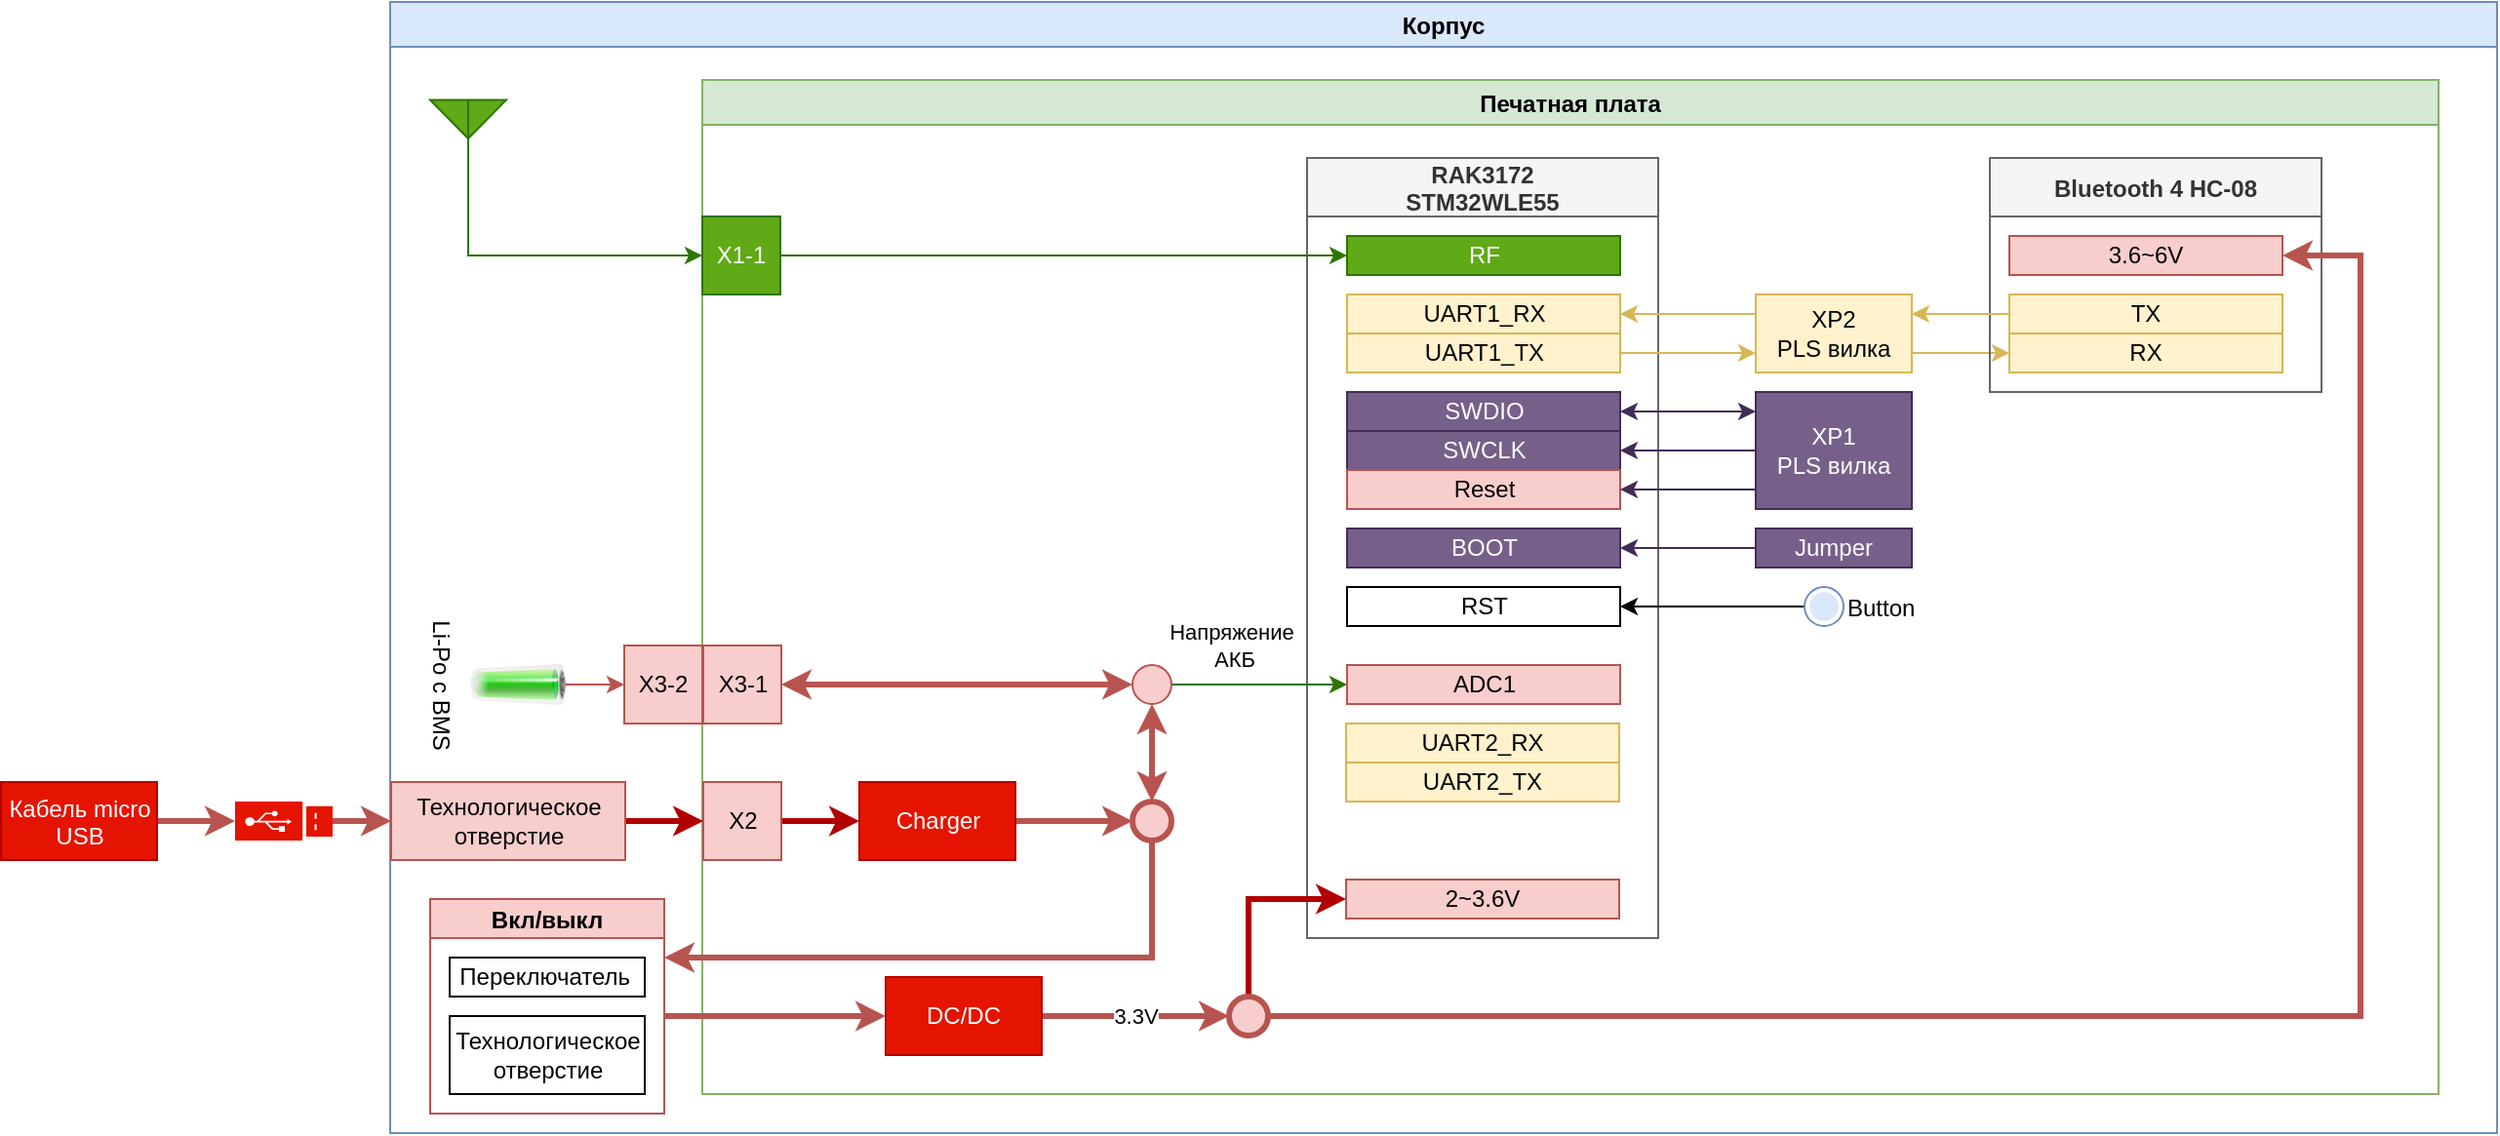 <mxfile version="19.0.3" type="device"><diagram id="ST4qBeDt-Ng5QBbWRWCd" name="v1"><mxGraphModel dx="2489" dy="865" grid="1" gridSize="10" guides="1" tooltips="1" connect="1" arrows="1" fold="1" page="1" pageScale="1" pageWidth="827" pageHeight="1169" math="0" shadow="0"><root><mxCell id="0"/><mxCell id="1" parent="0"/><mxCell id="yms7oquU-CmWAtz2EIlb-2" value="Корпус" style="swimlane;fillColor=#dae8fc;strokeColor=#6c8ebf;strokeWidth=1;" parent="1" vertex="1"><mxGeometry x="80" y="40" width="1080" height="580" as="geometry"/></mxCell><mxCell id="yms7oquU-CmWAtz2EIlb-3" value="Печатная плата" style="swimlane;fillColor=#d5e8d4;strokeColor=#82b366;strokeWidth=1;" parent="yms7oquU-CmWAtz2EIlb-2" vertex="1"><mxGeometry x="160" y="40" width="890" height="520" as="geometry"/></mxCell><mxCell id="yms7oquU-CmWAtz2EIlb-10" value="RAK3172&#10;STM32WLE55" style="swimlane;strokeWidth=1;fillColor=#f5f5f5;strokeColor=#666666;startSize=30;fontColor=#333333;" parent="yms7oquU-CmWAtz2EIlb-3" vertex="1"><mxGeometry x="310" y="40" width="180" height="400" as="geometry"/></mxCell><mxCell id="yms7oquU-CmWAtz2EIlb-11" value="RF" style="rounded=0;whiteSpace=wrap;html=1;strokeWidth=1;fillColor=#60a917;fontColor=#ffffff;strokeColor=#2D7600;" parent="yms7oquU-CmWAtz2EIlb-10" vertex="1"><mxGeometry x="20.5" y="40" width="140" height="20" as="geometry"/></mxCell><mxCell id="yms7oquU-CmWAtz2EIlb-12" value="UART1_RX" style="rounded=0;whiteSpace=wrap;html=1;strokeWidth=1;fillColor=#fff2cc;strokeColor=#d6b656;" parent="yms7oquU-CmWAtz2EIlb-10" vertex="1"><mxGeometry x="20.5" y="70" width="140" height="20" as="geometry"/></mxCell><mxCell id="yms7oquU-CmWAtz2EIlb-13" value="SWCLK" style="rounded=0;whiteSpace=wrap;html=1;strokeWidth=1;fillColor=#76608a;fontColor=#ffffff;strokeColor=#432D57;" parent="yms7oquU-CmWAtz2EIlb-10" vertex="1"><mxGeometry x="20.5" y="140" width="140" height="20" as="geometry"/></mxCell><mxCell id="yms7oquU-CmWAtz2EIlb-14" value="RST" style="rounded=0;whiteSpace=wrap;html=1;strokeWidth=1;" parent="yms7oquU-CmWAtz2EIlb-10" vertex="1"><mxGeometry x="20.5" y="220" width="140" height="20" as="geometry"/></mxCell><mxCell id="yms7oquU-CmWAtz2EIlb-15" value="SWDIO" style="rounded=0;whiteSpace=wrap;html=1;strokeWidth=1;fillColor=#76608a;fontColor=#ffffff;strokeColor=#432D57;" parent="yms7oquU-CmWAtz2EIlb-10" vertex="1"><mxGeometry x="20.5" y="120" width="140" height="20" as="geometry"/></mxCell><mxCell id="yms7oquU-CmWAtz2EIlb-16" value="UART1_TX" style="rounded=0;whiteSpace=wrap;html=1;strokeWidth=1;fillColor=#fff2cc;strokeColor=#d6b656;" parent="yms7oquU-CmWAtz2EIlb-10" vertex="1"><mxGeometry x="20.5" y="90" width="140" height="20" as="geometry"/></mxCell><mxCell id="yms7oquU-CmWAtz2EIlb-17" value="BOOT" style="rounded=0;whiteSpace=wrap;html=1;strokeWidth=1;fillColor=#76608a;fontColor=#ffffff;strokeColor=#432D57;" parent="yms7oquU-CmWAtz2EIlb-10" vertex="1"><mxGeometry x="20.5" y="190" width="140" height="20" as="geometry"/></mxCell><mxCell id="yms7oquU-CmWAtz2EIlb-31" value="2~3.6V" style="rounded=0;whiteSpace=wrap;html=1;strokeWidth=1;fillColor=#f8cecc;strokeColor=#b85450;" parent="yms7oquU-CmWAtz2EIlb-10" vertex="1"><mxGeometry x="20" y="370" width="140" height="20" as="geometry"/></mxCell><mxCell id="KwHlJp1uGBDTBxfPGgGJ-23" value="ADC1" style="rounded=0;whiteSpace=wrap;html=1;strokeWidth=1;fillColor=#f8cecc;strokeColor=#b85450;" parent="yms7oquU-CmWAtz2EIlb-10" vertex="1"><mxGeometry x="20.5" y="260" width="140" height="20" as="geometry"/></mxCell><mxCell id="LstehGoUnm55V5Oqfuhw-1" value="UART2_RX" style="rounded=0;whiteSpace=wrap;html=1;strokeWidth=1;fillColor=#fff2cc;strokeColor=#d6b656;" parent="yms7oquU-CmWAtz2EIlb-10" vertex="1"><mxGeometry x="20" y="290" width="140" height="20" as="geometry"/></mxCell><mxCell id="LstehGoUnm55V5Oqfuhw-2" value="UART2_TX" style="rounded=0;whiteSpace=wrap;html=1;strokeWidth=1;fillColor=#fff2cc;strokeColor=#d6b656;" parent="yms7oquU-CmWAtz2EIlb-10" vertex="1"><mxGeometry x="20" y="310" width="140" height="20" as="geometry"/></mxCell><mxCell id="LstehGoUnm55V5Oqfuhw-3" value="Reset" style="rounded=0;whiteSpace=wrap;html=1;strokeWidth=1;fillColor=#f8cecc;strokeColor=#b85450;" parent="yms7oquU-CmWAtz2EIlb-10" vertex="1"><mxGeometry x="20.5" y="160" width="140" height="20" as="geometry"/></mxCell><mxCell id="yms7oquU-CmWAtz2EIlb-20" style="edgeStyle=orthogonalEdgeStyle;rounded=0;orthogonalLoop=1;jettySize=auto;html=1;exitX=0;exitY=0.25;exitDx=0;exitDy=0;entryX=1;entryY=0.5;entryDx=0;entryDy=0;strokeWidth=1;fillColor=#fff2cc;strokeColor=#d6b656;" parent="yms7oquU-CmWAtz2EIlb-3" source="yms7oquU-CmWAtz2EIlb-19" target="yms7oquU-CmWAtz2EIlb-12" edge="1"><mxGeometry relative="1" as="geometry"/></mxCell><mxCell id="bIJkKrTXg9VMcte2lLGX-52" style="edgeStyle=orthogonalEdgeStyle;rounded=0;orthogonalLoop=1;jettySize=auto;html=1;exitX=1;exitY=0.75;exitDx=0;exitDy=0;entryX=0;entryY=0.5;entryDx=0;entryDy=0;strokeWidth=1;fillColor=#fff2cc;strokeColor=#d6b656;" parent="yms7oquU-CmWAtz2EIlb-3" source="yms7oquU-CmWAtz2EIlb-19" target="bIJkKrTXg9VMcte2lLGX-14" edge="1"><mxGeometry relative="1" as="geometry"/></mxCell><mxCell id="yms7oquU-CmWAtz2EIlb-19" value="XP2&lt;br&gt;PLS вилка" style="rounded=0;whiteSpace=wrap;html=1;strokeWidth=1;fillColor=#fff2cc;strokeColor=#d6b656;" parent="yms7oquU-CmWAtz2EIlb-3" vertex="1"><mxGeometry x="540" y="110" width="80" height="40" as="geometry"/></mxCell><mxCell id="yms7oquU-CmWAtz2EIlb-21" style="edgeStyle=orthogonalEdgeStyle;rounded=0;orthogonalLoop=1;jettySize=auto;html=1;exitX=1;exitY=0.5;exitDx=0;exitDy=0;entryX=0;entryY=0.75;entryDx=0;entryDy=0;strokeWidth=1;fillColor=#fff2cc;strokeColor=#d6b656;" parent="yms7oquU-CmWAtz2EIlb-3" source="yms7oquU-CmWAtz2EIlb-16" target="yms7oquU-CmWAtz2EIlb-19" edge="1"><mxGeometry relative="1" as="geometry"/></mxCell><mxCell id="yms7oquU-CmWAtz2EIlb-24" style="edgeStyle=orthogonalEdgeStyle;rounded=0;orthogonalLoop=1;jettySize=auto;html=1;entryX=1;entryY=0.5;entryDx=0;entryDy=0;startArrow=none;startFill=0;strokeWidth=1;fillColor=#76608a;strokeColor=#432D57;" parent="yms7oquU-CmWAtz2EIlb-3" source="yms7oquU-CmWAtz2EIlb-22" target="yms7oquU-CmWAtz2EIlb-13" edge="1"><mxGeometry relative="1" as="geometry"/></mxCell><mxCell id="LstehGoUnm55V5Oqfuhw-4" style="edgeStyle=orthogonalEdgeStyle;rounded=0;orthogonalLoop=1;jettySize=auto;html=1;fillColor=#76608a;strokeColor=#432D57;" parent="yms7oquU-CmWAtz2EIlb-3" source="yms7oquU-CmWAtz2EIlb-22" target="LstehGoUnm55V5Oqfuhw-3" edge="1"><mxGeometry relative="1" as="geometry"><Array as="points"><mxPoint x="510" y="210"/><mxPoint x="510" y="210"/></Array></mxGeometry></mxCell><mxCell id="yms7oquU-CmWAtz2EIlb-22" value="XP1&lt;br&gt;PLS вилка" style="rounded=0;whiteSpace=wrap;html=1;strokeWidth=1;fillColor=#76608a;strokeColor=#432D57;fontColor=#ffffff;" parent="yms7oquU-CmWAtz2EIlb-3" vertex="1"><mxGeometry x="540" y="160" width="80" height="60" as="geometry"/></mxCell><mxCell id="yms7oquU-CmWAtz2EIlb-23" style="edgeStyle=orthogonalEdgeStyle;rounded=0;orthogonalLoop=1;jettySize=auto;html=1;exitX=1;exitY=0.5;exitDx=0;exitDy=0;startArrow=classic;startFill=1;strokeWidth=1;fillColor=#76608a;strokeColor=#432D57;" parent="yms7oquU-CmWAtz2EIlb-3" source="yms7oquU-CmWAtz2EIlb-15" target="yms7oquU-CmWAtz2EIlb-22" edge="1"><mxGeometry relative="1" as="geometry"><Array as="points"><mxPoint x="510" y="170"/><mxPoint x="510" y="170"/></Array></mxGeometry></mxCell><mxCell id="bIJkKrTXg9VMcte2lLGX-56" value="" style="edgeStyle=orthogonalEdgeStyle;rounded=0;orthogonalLoop=1;jettySize=auto;html=1;exitX=1;exitY=0.5;exitDx=0;exitDy=0;entryX=0;entryY=0.5;entryDx=0;entryDy=0;strokeWidth=3;fillColor=#f8cecc;strokeColor=#b85450;" parent="yms7oquU-CmWAtz2EIlb-3" source="yms7oquU-CmWAtz2EIlb-29" target="bIJkKrTXg9VMcte2lLGX-55" edge="1"><mxGeometry relative="1" as="geometry"/></mxCell><mxCell id="yms7oquU-CmWAtz2EIlb-29" value="Charger" style="rounded=0;whiteSpace=wrap;html=1;fillColor=#e51400;fontColor=#ffffff;strokeColor=#B20000;strokeWidth=1;" parent="yms7oquU-CmWAtz2EIlb-3" vertex="1"><mxGeometry x="80.5" y="360" width="80" height="40" as="geometry"/></mxCell><mxCell id="yms7oquU-CmWAtz2EIlb-33" style="edgeStyle=orthogonalEdgeStyle;rounded=0;orthogonalLoop=1;jettySize=auto;html=1;startArrow=none;startFill=0;strokeWidth=1;" parent="yms7oquU-CmWAtz2EIlb-3" source="yms7oquU-CmWAtz2EIlb-32" target="yms7oquU-CmWAtz2EIlb-14" edge="1"><mxGeometry relative="1" as="geometry"/></mxCell><mxCell id="yms7oquU-CmWAtz2EIlb-32" value="Button" style="dashed=0;labelPosition=right;align=left;shape=mxgraph.gmdl.radiobutton;strokeColor=#6c8ebf;fillColor=#dae8fc;strokeWidth=1;aspect=fixed;sketch=0;labelBackgroundColor=#FFFFFF;" parent="yms7oquU-CmWAtz2EIlb-3" vertex="1"><mxGeometry x="565" y="260" width="20" height="20" as="geometry"/></mxCell><mxCell id="yms7oquU-CmWAtz2EIlb-35" style="edgeStyle=orthogonalEdgeStyle;rounded=0;orthogonalLoop=1;jettySize=auto;html=1;exitX=0;exitY=0.5;exitDx=0;exitDy=0;entryX=1;entryY=0.5;entryDx=0;entryDy=0;startArrow=none;startFill=0;strokeWidth=1;fillColor=#76608a;strokeColor=#432D57;" parent="yms7oquU-CmWAtz2EIlb-3" source="yms7oquU-CmWAtz2EIlb-34" target="yms7oquU-CmWAtz2EIlb-17" edge="1"><mxGeometry relative="1" as="geometry"/></mxCell><mxCell id="yms7oquU-CmWAtz2EIlb-34" value="Jumper" style="rounded=0;whiteSpace=wrap;html=1;strokeWidth=1;fillColor=#76608a;strokeColor=#432D57;fontColor=#ffffff;" parent="yms7oquU-CmWAtz2EIlb-3" vertex="1"><mxGeometry x="540" y="230" width="80" height="20" as="geometry"/></mxCell><mxCell id="KwHlJp1uGBDTBxfPGgGJ-8" style="edgeStyle=orthogonalEdgeStyle;rounded=0;orthogonalLoop=1;jettySize=auto;html=1;startArrow=none;startFill=0;strokeWidth=1;exitX=1;exitY=0.5;exitDx=0;exitDy=0;fillColor=#60a917;strokeColor=#2D7600;" parent="yms7oquU-CmWAtz2EIlb-3" source="bIJkKrTXg9VMcte2lLGX-10" target="yms7oquU-CmWAtz2EIlb-11" edge="1"><mxGeometry relative="1" as="geometry"><mxPoint x="60" y="130" as="sourcePoint"/><Array as="points"><mxPoint x="140" y="90"/><mxPoint x="140" y="90"/></Array></mxGeometry></mxCell><mxCell id="KwHlJp1uGBDTBxfPGgGJ-14" style="edgeStyle=orthogonalEdgeStyle;rounded=0;orthogonalLoop=1;jettySize=auto;html=1;exitX=1;exitY=0.5;exitDx=0;exitDy=0;entryX=0;entryY=0.5;entryDx=0;entryDy=0;startArrow=none;startFill=0;strokeWidth=3;fillColor=#e51400;strokeColor=#B20000;" parent="yms7oquU-CmWAtz2EIlb-3" source="bIJkKrTXg9VMcte2lLGX-9" target="yms7oquU-CmWAtz2EIlb-29" edge="1"><mxGeometry relative="1" as="geometry"><mxPoint x="60.5" y="380" as="sourcePoint"/></mxGeometry></mxCell><mxCell id="KwHlJp1uGBDTBxfPGgGJ-24" value="Напряжение&lt;br&gt;&amp;nbsp;АКБ" style="edgeStyle=orthogonalEdgeStyle;rounded=0;orthogonalLoop=1;jettySize=auto;html=1;entryX=0;entryY=0.5;entryDx=0;entryDy=0;startArrow=none;startFill=0;strokeWidth=1;fillColor=#60a917;strokeColor=#2D7600;exitX=1;exitY=0.5;exitDx=0;exitDy=0;" parent="yms7oquU-CmWAtz2EIlb-3" source="bIJkKrTXg9VMcte2lLGX-58" target="KwHlJp1uGBDTBxfPGgGJ-23" edge="1"><mxGeometry x="-0.333" y="20" relative="1" as="geometry"><mxPoint as="offset"/><mxPoint x="260.5" y="250" as="sourcePoint"/></mxGeometry></mxCell><mxCell id="bIJkKrTXg9VMcte2lLGX-9" value="X2" style="rounded=0;whiteSpace=wrap;html=1;strokeWidth=1;fillColor=#f8cecc;strokeColor=#b85450;" parent="yms7oquU-CmWAtz2EIlb-3" vertex="1"><mxGeometry x="0.5" y="360" width="40" height="40" as="geometry"/></mxCell><mxCell id="bIJkKrTXg9VMcte2lLGX-10" value="X1-1" style="rounded=0;whiteSpace=wrap;html=1;fillColor=#60a917;strokeColor=#2D7600;fontColor=#ffffff;strokeWidth=1;" parent="yms7oquU-CmWAtz2EIlb-3" vertex="1"><mxGeometry y="70" width="40" height="40" as="geometry"/></mxCell><mxCell id="bIJkKrTXg9VMcte2lLGX-13" value="X3-1" style="rounded=0;whiteSpace=wrap;html=1;strokeWidth=1;fillColor=#f8cecc;strokeColor=#b85450;" parent="yms7oquU-CmWAtz2EIlb-3" vertex="1"><mxGeometry x="0.5" y="290" width="40" height="40" as="geometry"/></mxCell><mxCell id="bIJkKrTXg9VMcte2lLGX-1" value="Bluetooth 4 HC-08" style="swimlane;strokeWidth=1;fillColor=#f5f5f5;strokeColor=#666666;startSize=30;fontColor=#333333;" parent="yms7oquU-CmWAtz2EIlb-3" vertex="1"><mxGeometry x="660" y="40" width="170" height="120" as="geometry"/></mxCell><mxCell id="bIJkKrTXg9VMcte2lLGX-14" value="RX" style="rounded=0;whiteSpace=wrap;html=1;strokeWidth=1;fillColor=#fff2cc;strokeColor=#d6b656;" parent="bIJkKrTXg9VMcte2lLGX-1" vertex="1"><mxGeometry x="10" y="90" width="140" height="20" as="geometry"/></mxCell><mxCell id="bIJkKrTXg9VMcte2lLGX-50" value="TX" style="rounded=0;whiteSpace=wrap;html=1;strokeWidth=1;fillColor=#fff2cc;strokeColor=#d6b656;" parent="bIJkKrTXg9VMcte2lLGX-1" vertex="1"><mxGeometry x="10" y="70" width="140" height="20" as="geometry"/></mxCell><mxCell id="bIJkKrTXg9VMcte2lLGX-53" value="3.6~6V" style="rounded=0;whiteSpace=wrap;html=1;strokeWidth=1;fillColor=#f8cecc;strokeColor=#b85450;" parent="bIJkKrTXg9VMcte2lLGX-1" vertex="1"><mxGeometry x="10" y="40" width="140" height="20" as="geometry"/></mxCell><mxCell id="bIJkKrTXg9VMcte2lLGX-51" style="edgeStyle=orthogonalEdgeStyle;rounded=0;orthogonalLoop=1;jettySize=auto;html=1;exitX=0;exitY=0.5;exitDx=0;exitDy=0;entryX=1;entryY=0.25;entryDx=0;entryDy=0;strokeWidth=1;fillColor=#fff2cc;strokeColor=#d6b656;" parent="yms7oquU-CmWAtz2EIlb-3" source="bIJkKrTXg9VMcte2lLGX-50" target="yms7oquU-CmWAtz2EIlb-19" edge="1"><mxGeometry relative="1" as="geometry"/></mxCell><mxCell id="bIJkKrTXg9VMcte2lLGX-57" style="edgeStyle=orthogonalEdgeStyle;rounded=0;orthogonalLoop=1;jettySize=auto;html=1;exitX=0.5;exitY=0;exitDx=0;exitDy=0;strokeWidth=3;fillColor=#f8cecc;strokeColor=#b85450;entryX=0.5;entryY=1;entryDx=0;entryDy=0;startArrow=classic;startFill=1;" parent="yms7oquU-CmWAtz2EIlb-3" source="bIJkKrTXg9VMcte2lLGX-55" target="bIJkKrTXg9VMcte2lLGX-58" edge="1"><mxGeometry relative="1" as="geometry"><mxPoint x="230.5" y="340" as="targetPoint"/></mxGeometry></mxCell><mxCell id="bIJkKrTXg9VMcte2lLGX-55" value="" style="ellipse;fillColor=#f8cecc;strokeColor=#b85450;strokeWidth=3;" parent="yms7oquU-CmWAtz2EIlb-3" vertex="1"><mxGeometry x="220.5" y="370" width="20" height="20" as="geometry"/></mxCell><mxCell id="bIJkKrTXg9VMcte2lLGX-54" style="edgeStyle=orthogonalEdgeStyle;rounded=0;orthogonalLoop=1;jettySize=auto;html=1;entryX=1;entryY=0.5;entryDx=0;entryDy=0;strokeWidth=3;fillColor=#f8cecc;strokeColor=#b85450;exitX=1;exitY=0.5;exitDx=0;exitDy=0;" parent="yms7oquU-CmWAtz2EIlb-3" source="bIJkKrTXg9VMcte2lLGX-67" target="bIJkKrTXg9VMcte2lLGX-53" edge="1"><mxGeometry relative="1" as="geometry"><mxPoint x="300" y="470" as="sourcePoint"/><Array as="points"><mxPoint x="850" y="480"/><mxPoint x="850" y="90"/></Array></mxGeometry></mxCell><mxCell id="yms7oquU-CmWAtz2EIlb-36" style="edgeStyle=orthogonalEdgeStyle;rounded=0;orthogonalLoop=1;jettySize=auto;html=1;entryX=0;entryY=0.5;entryDx=0;entryDy=0;startArrow=none;startFill=0;strokeWidth=3;fillColor=#e51400;strokeColor=#B20000;exitX=0.5;exitY=0;exitDx=0;exitDy=0;" parent="yms7oquU-CmWAtz2EIlb-3" source="bIJkKrTXg9VMcte2lLGX-67" target="yms7oquU-CmWAtz2EIlb-31" edge="1"><mxGeometry relative="1" as="geometry"><mxPoint x="280.5" y="350" as="sourcePoint"/></mxGeometry></mxCell><mxCell id="bIJkKrTXg9VMcte2lLGX-59" style="edgeStyle=orthogonalEdgeStyle;rounded=0;orthogonalLoop=1;jettySize=auto;html=1;exitX=0;exitY=0.5;exitDx=0;exitDy=0;entryX=1;entryY=0.5;entryDx=0;entryDy=0;strokeWidth=3;fillColor=#f8cecc;strokeColor=#b85450;startArrow=classic;startFill=1;" parent="yms7oquU-CmWAtz2EIlb-3" source="bIJkKrTXg9VMcte2lLGX-58" target="bIJkKrTXg9VMcte2lLGX-13" edge="1"><mxGeometry relative="1" as="geometry"><mxPoint x="160.5" y="310" as="targetPoint"/></mxGeometry></mxCell><mxCell id="bIJkKrTXg9VMcte2lLGX-58" value="" style="ellipse;fillColor=#f8cecc;strokeColor=#b85450;" parent="yms7oquU-CmWAtz2EIlb-3" vertex="1"><mxGeometry x="220.5" y="300" width="20" height="20" as="geometry"/></mxCell><mxCell id="bIJkKrTXg9VMcte2lLGX-67" value="" style="ellipse;fillColor=#f8cecc;strokeColor=#b85450;strokeWidth=3;" parent="yms7oquU-CmWAtz2EIlb-3" vertex="1"><mxGeometry x="270" y="470" width="20" height="20" as="geometry"/></mxCell><mxCell id="gVgauJffHhf-rV14kuzT-2" value="3.3V" style="edgeStyle=orthogonalEdgeStyle;rounded=0;orthogonalLoop=1;jettySize=auto;html=1;entryX=0;entryY=0.5;entryDx=0;entryDy=0;fillColor=#f8cecc;strokeColor=#b85450;strokeWidth=3;" parent="yms7oquU-CmWAtz2EIlb-3" source="gVgauJffHhf-rV14kuzT-1" target="bIJkKrTXg9VMcte2lLGX-67" edge="1"><mxGeometry relative="1" as="geometry"/></mxCell><mxCell id="gVgauJffHhf-rV14kuzT-1" value="DC/DC" style="rounded=0;whiteSpace=wrap;html=1;fillColor=#e51400;fontColor=#ffffff;strokeColor=#B20000;strokeWidth=1;" parent="yms7oquU-CmWAtz2EIlb-3" vertex="1"><mxGeometry x="94" y="460" width="80" height="40" as="geometry"/></mxCell><mxCell id="KwHlJp1uGBDTBxfPGgGJ-7" style="edgeStyle=orthogonalEdgeStyle;rounded=0;orthogonalLoop=1;jettySize=auto;html=1;startArrow=none;startFill=0;strokeWidth=1;fillColor=#60a917;strokeColor=#2D7600;exitX=0.5;exitY=1;exitDx=0;exitDy=0;exitPerimeter=0;entryX=0;entryY=0.5;entryDx=0;entryDy=0;" parent="yms7oquU-CmWAtz2EIlb-2" source="bIJkKrTXg9VMcte2lLGX-11" target="bIJkKrTXg9VMcte2lLGX-10" edge="1"><mxGeometry relative="1" as="geometry"><mxPoint x="120" y="170" as="targetPoint"/><mxPoint x="120" y="170" as="sourcePoint"/></mxGeometry></mxCell><mxCell id="KwHlJp1uGBDTBxfPGgGJ-13" style="edgeStyle=orthogonalEdgeStyle;rounded=0;orthogonalLoop=1;jettySize=auto;html=1;entryX=0;entryY=0.5;entryDx=0;entryDy=0;startArrow=none;startFill=0;strokeWidth=3;fillColor=#e51400;strokeColor=#B20000;exitX=1;exitY=0.5;exitDx=0;exitDy=0;" parent="yms7oquU-CmWAtz2EIlb-2" source="bIJkKrTXg9VMcte2lLGX-4" target="bIJkKrTXg9VMcte2lLGX-9" edge="1"><mxGeometry relative="1" as="geometry"><mxPoint x="47.794" y="420" as="sourcePoint"/><mxPoint x="160.5" y="420" as="targetPoint"/></mxGeometry></mxCell><mxCell id="bIJkKrTXg9VMcte2lLGX-4" value="Технологическое отверстие" style="rounded=0;whiteSpace=wrap;html=1;fillColor=#f8cecc;strokeColor=#b85450;strokeWidth=1;" parent="yms7oquU-CmWAtz2EIlb-2" vertex="1"><mxGeometry x="0.5" y="400" width="120" height="40" as="geometry"/></mxCell><mxCell id="bIJkKrTXg9VMcte2lLGX-11" value="" style="verticalLabelPosition=bottom;shadow=0;dashed=0;align=center;html=1;verticalAlign=top;shape=mxgraph.electrical.radio.aerial_-_antenna_2;fillColor=#60a917;fontColor=#ffffff;strokeColor=#2D7600;strokeWidth=1;" parent="yms7oquU-CmWAtz2EIlb-2" vertex="1"><mxGeometry x="20.5" y="50" width="39" height="50" as="geometry"/></mxCell><mxCell id="gVgauJffHhf-rV14kuzT-3" style="edgeStyle=orthogonalEdgeStyle;rounded=0;orthogonalLoop=1;jettySize=auto;html=1;entryX=0;entryY=0.5;entryDx=0;entryDy=0;fillColor=#f8cecc;strokeColor=#b85450;strokeWidth=3;" parent="yms7oquU-CmWAtz2EIlb-2" source="bIJkKrTXg9VMcte2lLGX-64" target="gVgauJffHhf-rV14kuzT-1" edge="1"><mxGeometry relative="1" as="geometry"><Array as="points"><mxPoint x="170" y="520"/><mxPoint x="170" y="520"/></Array></mxGeometry></mxCell><mxCell id="bIJkKrTXg9VMcte2lLGX-64" value="Вкл/выкл" style="swimlane;startSize=20;fillColor=#f8cecc;rotation=0;strokeColor=#b85450;" parent="yms7oquU-CmWAtz2EIlb-2" vertex="1"><mxGeometry x="20.5" y="460" width="120" height="110" as="geometry"/></mxCell><mxCell id="bIJkKrTXg9VMcte2lLGX-65" value="Переключатель&amp;nbsp;" style="rounded=0;whiteSpace=wrap;html=1;fillColor=#FFFFFF;" parent="bIJkKrTXg9VMcte2lLGX-64" vertex="1"><mxGeometry x="10" y="30" width="100" height="20" as="geometry"/></mxCell><mxCell id="bIJkKrTXg9VMcte2lLGX-66" value="Технологическое отверстие" style="rounded=0;whiteSpace=wrap;html=1;fillColor=#FFFFFF;" parent="bIJkKrTXg9VMcte2lLGX-64" vertex="1"><mxGeometry x="10" y="60" width="100" height="40" as="geometry"/></mxCell><mxCell id="bIJkKrTXg9VMcte2lLGX-63" style="edgeStyle=orthogonalEdgeStyle;rounded=0;orthogonalLoop=1;jettySize=auto;html=1;exitX=0.5;exitY=1;exitDx=0;exitDy=0;startArrow=none;startFill=0;strokeWidth=3;fillColor=#f8cecc;strokeColor=#b85450;" parent="yms7oquU-CmWAtz2EIlb-2" source="bIJkKrTXg9VMcte2lLGX-55" target="bIJkKrTXg9VMcte2lLGX-64" edge="1"><mxGeometry relative="1" as="geometry"><mxPoint x="250" y="490" as="targetPoint"/><Array as="points"><mxPoint x="390" y="490"/></Array></mxGeometry></mxCell><mxCell id="rbCp87kwkguZmMMxAS3y-3" style="edgeStyle=orthogonalEdgeStyle;rounded=0;orthogonalLoop=1;jettySize=auto;html=1;entryX=0;entryY=0.5;entryDx=0;entryDy=0;fillColor=#f8cecc;strokeColor=#b85450;" parent="yms7oquU-CmWAtz2EIlb-2" source="bIJkKrTXg9VMcte2lLGX-69" target="rbCp87kwkguZmMMxAS3y-2" edge="1"><mxGeometry relative="1" as="geometry"/></mxCell><mxCell id="bIJkKrTXg9VMcte2lLGX-69" value="Li-Po с BMS" style="image;html=1;image=img/lib/clip_art/general/Battery_100_128x128.png;fontSize=12;rotation=90;" parent="yms7oquU-CmWAtz2EIlb-2" vertex="1"><mxGeometry x="35" y="325" width="60" height="50" as="geometry"/></mxCell><mxCell id="rbCp87kwkguZmMMxAS3y-2" value="X3-2" style="rounded=0;whiteSpace=wrap;html=1;strokeWidth=1;fillColor=#f8cecc;strokeColor=#b85450;" parent="yms7oquU-CmWAtz2EIlb-2" vertex="1"><mxGeometry x="120" y="330" width="40" height="40" as="geometry"/></mxCell><mxCell id="bIJkKrTXg9VMcte2lLGX-3" style="edgeStyle=orthogonalEdgeStyle;rounded=0;orthogonalLoop=1;jettySize=auto;html=1;fillColor=#f8cecc;strokeColor=#b85450;strokeWidth=3;" parent="1" source="bIJkKrTXg9VMcte2lLGX-2" target="bIJkKrTXg9VMcte2lLGX-4" edge="1"><mxGeometry relative="1" as="geometry"><mxPoint x="70.5" y="470" as="targetPoint"/></mxGeometry></mxCell><mxCell id="bIJkKrTXg9VMcte2lLGX-2" value="" style="sketch=0;pointerEvents=1;shadow=0;dashed=0;html=1;strokeColor=#B20000;fillColor=#e51400;labelPosition=center;verticalLabelPosition=bottom;verticalAlign=top;align=center;outlineConnect=0;shape=mxgraph.veeam2.usb_drive;fontColor=#ffffff;strokeWidth=1;" parent="1" vertex="1"><mxGeometry x="0.5" y="450" width="50" height="20" as="geometry"/></mxCell><mxCell id="bIJkKrTXg9VMcte2lLGX-7" style="edgeStyle=orthogonalEdgeStyle;rounded=0;orthogonalLoop=1;jettySize=auto;html=1;exitX=1;exitY=0.5;exitDx=0;exitDy=0;fillColor=#f8cecc;strokeColor=#b85450;strokeWidth=3;" parent="1" source="bIJkKrTXg9VMcte2lLGX-5" target="bIJkKrTXg9VMcte2lLGX-2" edge="1"><mxGeometry relative="1" as="geometry"/></mxCell><mxCell id="bIJkKrTXg9VMcte2lLGX-5" value="Кабель micro USB" style="whiteSpace=wrap;html=1;verticalAlign=top;fillColor=#e51400;strokeColor=#B20000;fontColor=#ffffff;sketch=0;shadow=0;dashed=0;strokeWidth=1;" parent="1" vertex="1"><mxGeometry x="-119.5" y="440" width="80" height="40" as="geometry"/></mxCell></root></mxGraphModel></diagram></mxfile>